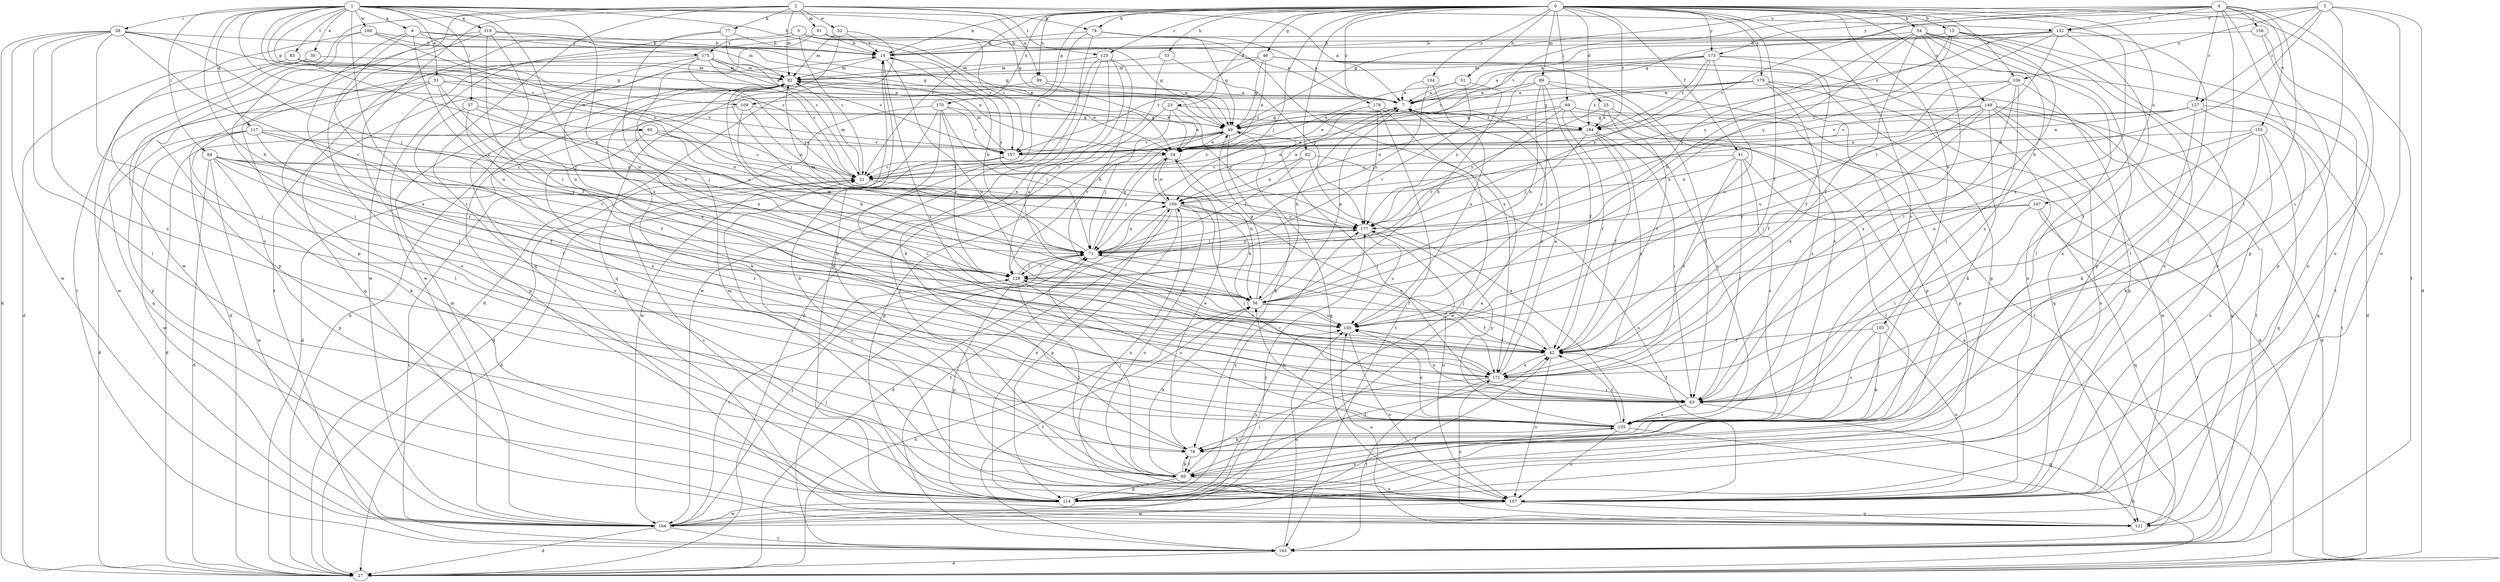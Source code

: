 strict digraph  {
0;
1;
2;
3;
4;
5;
6;
7;
12;
14;
21;
23;
25;
27;
30;
31;
32;
34;
41;
42;
46;
49;
51;
53;
54;
56;
57;
58;
60;
63;
69;
71;
74;
77;
78;
82;
83;
84;
85;
89;
91;
92;
99;
100;
103;
106;
107;
109;
114;
117;
119;
121;
125;
127;
128;
134;
135;
143;
147;
149;
150;
152;
155;
156;
157;
160;
164;
170;
171;
173;
175;
177;
178;
179;
184;
0 -> 12  [label=b];
0 -> 14  [label=b];
0 -> 21  [label=c];
0 -> 23  [label=d];
0 -> 25  [label=d];
0 -> 41  [label=f];
0 -> 42  [label=f];
0 -> 46  [label=g];
0 -> 51  [label=h];
0 -> 53  [label=h];
0 -> 54  [label=h];
0 -> 69  [label=j];
0 -> 71  [label=j];
0 -> 74  [label=k];
0 -> 82  [label=l];
0 -> 89  [label=m];
0 -> 99  [label=n];
0 -> 103  [label=o];
0 -> 106  [label=o];
0 -> 109  [label=p];
0 -> 125  [label=r];
0 -> 134  [label=s];
0 -> 135  [label=s];
0 -> 143  [label=t];
0 -> 147  [label=u];
0 -> 149  [label=u];
0 -> 170  [label=x];
0 -> 171  [label=x];
0 -> 173  [label=y];
0 -> 178  [label=z];
0 -> 179  [label=z];
0 -> 184  [label=z];
1 -> 6  [label=a];
1 -> 14  [label=b];
1 -> 21  [label=c];
1 -> 30  [label=e];
1 -> 31  [label=e];
1 -> 49  [label=g];
1 -> 56  [label=h];
1 -> 57  [label=i];
1 -> 58  [label=i];
1 -> 60  [label=i];
1 -> 63  [label=i];
1 -> 83  [label=l];
1 -> 84  [label=l];
1 -> 99  [label=n];
1 -> 100  [label=n];
1 -> 109  [label=p];
1 -> 117  [label=q];
1 -> 119  [label=q];
1 -> 150  [label=u];
1 -> 160  [label=w];
1 -> 171  [label=x];
2 -> 7  [label=a];
2 -> 32  [label=e];
2 -> 74  [label=k];
2 -> 77  [label=k];
2 -> 85  [label=l];
2 -> 91  [label=m];
2 -> 92  [label=m];
2 -> 114  [label=p];
2 -> 121  [label=q];
2 -> 125  [label=r];
2 -> 152  [label=v];
2 -> 164  [label=w];
3 -> 27  [label=d];
3 -> 49  [label=g];
3 -> 56  [label=h];
3 -> 63  [label=i];
3 -> 106  [label=o];
3 -> 107  [label=o];
3 -> 127  [label=r];
3 -> 152  [label=v];
4 -> 21  [label=c];
4 -> 49  [label=g];
4 -> 63  [label=i];
4 -> 85  [label=l];
4 -> 107  [label=o];
4 -> 114  [label=p];
4 -> 127  [label=r];
4 -> 152  [label=v];
4 -> 155  [label=v];
4 -> 156  [label=v];
4 -> 157  [label=v];
4 -> 173  [label=y];
5 -> 21  [label=c];
5 -> 34  [label=e];
5 -> 49  [label=g];
5 -> 143  [label=t];
5 -> 157  [label=v];
5 -> 175  [label=y];
6 -> 21  [label=c];
6 -> 49  [label=g];
6 -> 128  [label=r];
6 -> 150  [label=u];
6 -> 171  [label=x];
6 -> 175  [label=y];
7 -> 49  [label=g];
7 -> 56  [label=h];
7 -> 100  [label=n];
7 -> 171  [label=x];
12 -> 14  [label=b];
12 -> 56  [label=h];
12 -> 63  [label=i];
12 -> 107  [label=o];
12 -> 143  [label=t];
12 -> 177  [label=y];
14 -> 92  [label=m];
14 -> 150  [label=u];
14 -> 171  [label=x];
14 -> 177  [label=y];
21 -> 92  [label=m];
21 -> 100  [label=n];
23 -> 34  [label=e];
23 -> 85  [label=l];
23 -> 128  [label=r];
23 -> 177  [label=y];
23 -> 184  [label=z];
25 -> 42  [label=f];
25 -> 114  [label=p];
25 -> 177  [label=y];
25 -> 184  [label=z];
27 -> 7  [label=a];
27 -> 14  [label=b];
27 -> 56  [label=h];
30 -> 92  [label=m];
30 -> 135  [label=s];
30 -> 164  [label=w];
31 -> 7  [label=a];
31 -> 71  [label=j];
31 -> 85  [label=l];
31 -> 114  [label=p];
31 -> 121  [label=q];
31 -> 128  [label=r];
31 -> 157  [label=v];
32 -> 27  [label=d];
32 -> 92  [label=m];
32 -> 121  [label=q];
32 -> 14  [label=t];
34 -> 21  [label=c];
34 -> 56  [label=h];
34 -> 71  [label=j];
34 -> 100  [label=n];
41 -> 21  [label=c];
41 -> 63  [label=i];
41 -> 85  [label=l];
41 -> 100  [label=n];
41 -> 135  [label=s];
41 -> 171  [label=x];
42 -> 71  [label=j];
42 -> 107  [label=o];
42 -> 128  [label=r];
42 -> 171  [label=x];
46 -> 34  [label=e];
46 -> 49  [label=g];
46 -> 92  [label=m];
46 -> 107  [label=o];
46 -> 114  [label=p];
46 -> 135  [label=s];
46 -> 157  [label=v];
49 -> 34  [label=e];
49 -> 63  [label=i];
49 -> 71  [label=j];
49 -> 78  [label=k];
49 -> 114  [label=p];
49 -> 157  [label=v];
51 -> 7  [label=a];
51 -> 34  [label=e];
51 -> 56  [label=h];
51 -> 128  [label=r];
53 -> 92  [label=m];
53 -> 128  [label=r];
53 -> 177  [label=y];
54 -> 14  [label=b];
54 -> 42  [label=f];
54 -> 63  [label=i];
54 -> 71  [label=j];
54 -> 85  [label=l];
54 -> 107  [label=o];
54 -> 114  [label=p];
54 -> 135  [label=s];
54 -> 150  [label=u];
56 -> 7  [label=a];
56 -> 42  [label=f];
56 -> 49  [label=g];
56 -> 92  [label=m];
56 -> 143  [label=t];
56 -> 150  [label=u];
57 -> 42  [label=f];
57 -> 49  [label=g];
57 -> 71  [label=j];
57 -> 135  [label=s];
58 -> 14  [label=b];
58 -> 27  [label=d];
58 -> 49  [label=g];
58 -> 63  [label=i];
58 -> 71  [label=j];
58 -> 85  [label=l];
58 -> 128  [label=r];
58 -> 135  [label=s];
58 -> 164  [label=w];
60 -> 21  [label=c];
60 -> 27  [label=d];
60 -> 100  [label=n];
60 -> 135  [label=s];
60 -> 157  [label=v];
63 -> 42  [label=f];
63 -> 121  [label=q];
63 -> 135  [label=s];
63 -> 150  [label=u];
69 -> 27  [label=d];
69 -> 42  [label=f];
69 -> 49  [label=g];
69 -> 100  [label=n];
69 -> 128  [label=r];
69 -> 135  [label=s];
71 -> 14  [label=b];
71 -> 42  [label=f];
71 -> 49  [label=g];
71 -> 92  [label=m];
71 -> 100  [label=n];
71 -> 128  [label=r];
71 -> 177  [label=y];
74 -> 7  [label=a];
74 -> 14  [label=b];
74 -> 21  [label=c];
74 -> 49  [label=g];
74 -> 114  [label=p];
74 -> 171  [label=x];
77 -> 14  [label=b];
77 -> 21  [label=c];
77 -> 164  [label=w];
77 -> 171  [label=x];
78 -> 14  [label=b];
78 -> 34  [label=e];
78 -> 85  [label=l];
82 -> 21  [label=c];
82 -> 71  [label=j];
82 -> 100  [label=n];
82 -> 107  [label=o];
82 -> 135  [label=s];
83 -> 7  [label=a];
83 -> 27  [label=d];
83 -> 92  [label=m];
83 -> 177  [label=y];
84 -> 21  [label=c];
84 -> 27  [label=d];
84 -> 42  [label=f];
84 -> 100  [label=n];
84 -> 114  [label=p];
84 -> 128  [label=r];
84 -> 164  [label=w];
84 -> 177  [label=y];
85 -> 42  [label=f];
85 -> 56  [label=h];
85 -> 71  [label=j];
85 -> 78  [label=k];
85 -> 107  [label=o];
85 -> 114  [label=p];
89 -> 7  [label=a];
89 -> 42  [label=f];
89 -> 56  [label=h];
89 -> 63  [label=i];
89 -> 143  [label=t];
89 -> 150  [label=u];
89 -> 177  [label=y];
91 -> 7  [label=a];
91 -> 14  [label=b];
91 -> 150  [label=u];
91 -> 157  [label=v];
91 -> 164  [label=w];
92 -> 7  [label=a];
92 -> 34  [label=e];
92 -> 71  [label=j];
92 -> 78  [label=k];
92 -> 107  [label=o];
99 -> 7  [label=a];
99 -> 34  [label=e];
99 -> 114  [label=p];
100 -> 7  [label=a];
100 -> 27  [label=d];
100 -> 34  [label=e];
100 -> 56  [label=h];
100 -> 63  [label=i];
100 -> 107  [label=o];
100 -> 114  [label=p];
100 -> 143  [label=t];
100 -> 171  [label=x];
100 -> 177  [label=y];
103 -> 42  [label=f];
103 -> 78  [label=k];
103 -> 107  [label=o];
103 -> 135  [label=s];
106 -> 7  [label=a];
106 -> 63  [label=i];
106 -> 100  [label=n];
106 -> 114  [label=p];
106 -> 150  [label=u];
106 -> 171  [label=x];
107 -> 14  [label=b];
107 -> 21  [label=c];
107 -> 49  [label=g];
107 -> 92  [label=m];
107 -> 100  [label=n];
107 -> 121  [label=q];
107 -> 164  [label=w];
109 -> 27  [label=d];
109 -> 49  [label=g];
109 -> 56  [label=h];
109 -> 100  [label=n];
114 -> 7  [label=a];
114 -> 21  [label=c];
114 -> 100  [label=n];
114 -> 135  [label=s];
114 -> 150  [label=u];
114 -> 164  [label=w];
114 -> 177  [label=y];
117 -> 27  [label=d];
117 -> 34  [label=e];
117 -> 42  [label=f];
117 -> 78  [label=k];
117 -> 100  [label=n];
117 -> 128  [label=r];
117 -> 164  [label=w];
119 -> 14  [label=b];
119 -> 42  [label=f];
119 -> 49  [label=g];
119 -> 107  [label=o];
119 -> 114  [label=p];
119 -> 150  [label=u];
121 -> 150  [label=u];
121 -> 171  [label=x];
125 -> 27  [label=d];
125 -> 56  [label=h];
125 -> 78  [label=k];
125 -> 92  [label=m];
125 -> 150  [label=u];
125 -> 164  [label=w];
127 -> 34  [label=e];
127 -> 49  [label=g];
127 -> 78  [label=k];
127 -> 121  [label=q];
127 -> 143  [label=t];
127 -> 157  [label=v];
128 -> 56  [label=h];
128 -> 71  [label=j];
128 -> 85  [label=l];
128 -> 114  [label=p];
128 -> 135  [label=s];
134 -> 7  [label=a];
134 -> 71  [label=j];
134 -> 150  [label=u];
135 -> 27  [label=d];
135 -> 42  [label=f];
135 -> 56  [label=h];
135 -> 78  [label=k];
135 -> 107  [label=o];
135 -> 150  [label=u];
135 -> 177  [label=y];
143 -> 21  [label=c];
143 -> 27  [label=d];
143 -> 71  [label=j];
143 -> 150  [label=u];
147 -> 63  [label=i];
147 -> 71  [label=j];
147 -> 121  [label=q];
147 -> 143  [label=t];
147 -> 177  [label=y];
149 -> 27  [label=d];
149 -> 42  [label=f];
149 -> 78  [label=k];
149 -> 107  [label=o];
149 -> 121  [label=q];
149 -> 157  [label=v];
149 -> 164  [label=w];
149 -> 171  [label=x];
149 -> 184  [label=z];
150 -> 42  [label=f];
150 -> 107  [label=o];
152 -> 7  [label=a];
152 -> 14  [label=b];
152 -> 63  [label=i];
152 -> 85  [label=l];
152 -> 128  [label=r];
152 -> 177  [label=y];
152 -> 184  [label=z];
155 -> 34  [label=e];
155 -> 78  [label=k];
155 -> 107  [label=o];
155 -> 121  [label=q];
155 -> 150  [label=u];
155 -> 171  [label=x];
156 -> 14  [label=b];
156 -> 107  [label=o];
156 -> 114  [label=p];
157 -> 21  [label=c];
157 -> 27  [label=d];
157 -> 92  [label=m];
160 -> 14  [label=b];
160 -> 63  [label=i];
160 -> 92  [label=m];
160 -> 100  [label=n];
160 -> 143  [label=t];
164 -> 27  [label=d];
164 -> 42  [label=f];
164 -> 71  [label=j];
164 -> 92  [label=m];
164 -> 128  [label=r];
164 -> 143  [label=t];
164 -> 177  [label=y];
170 -> 27  [label=d];
170 -> 63  [label=i];
170 -> 71  [label=j];
170 -> 128  [label=r];
170 -> 157  [label=v];
170 -> 164  [label=w];
170 -> 184  [label=z];
171 -> 7  [label=a];
171 -> 63  [label=i];
171 -> 85  [label=l];
171 -> 128  [label=r];
171 -> 143  [label=t];
173 -> 7  [label=a];
173 -> 27  [label=d];
173 -> 42  [label=f];
173 -> 92  [label=m];
173 -> 150  [label=u];
173 -> 157  [label=v];
173 -> 177  [label=y];
173 -> 184  [label=z];
175 -> 21  [label=c];
175 -> 27  [label=d];
175 -> 34  [label=e];
175 -> 92  [label=m];
175 -> 121  [label=q];
175 -> 157  [label=v];
175 -> 171  [label=x];
175 -> 177  [label=y];
177 -> 71  [label=j];
177 -> 107  [label=o];
177 -> 150  [label=u];
178 -> 34  [label=e];
178 -> 143  [label=t];
178 -> 164  [label=w];
178 -> 177  [label=y];
178 -> 184  [label=z];
179 -> 7  [label=a];
179 -> 49  [label=g];
179 -> 114  [label=p];
179 -> 121  [label=q];
179 -> 135  [label=s];
179 -> 143  [label=t];
179 -> 184  [label=z];
184 -> 21  [label=c];
184 -> 34  [label=e];
184 -> 42  [label=f];
184 -> 63  [label=i];
184 -> 71  [label=j];
184 -> 171  [label=x];
}
